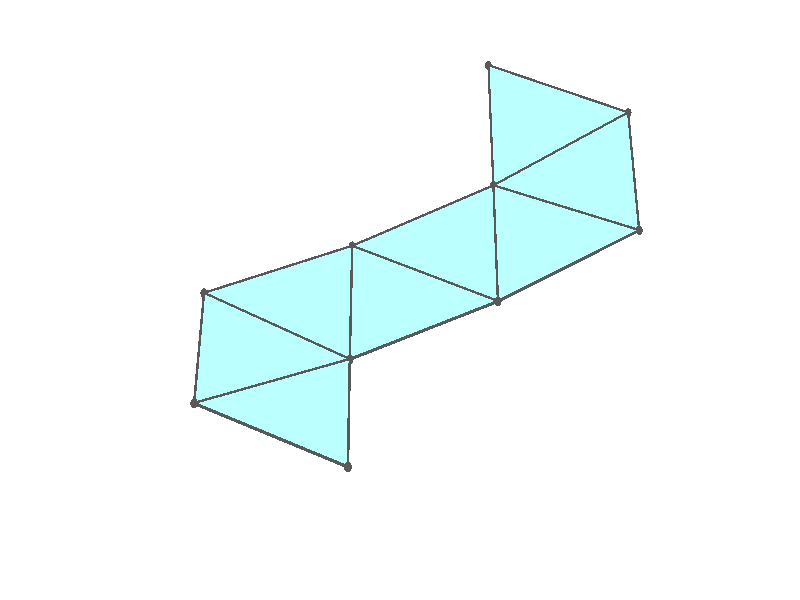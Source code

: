 #version 3.7;
global_settings{assumed_gamma 1.0}
camera{perspective location <18.750000000000000000000000, 10.825317547305481014063844, 12.499999999999996447286321> right <0.133333333333333331482962, -0.230940107675850353485814, -0.000000000000000000000000> up <-0.064951905283832905846353, -0.037499999999999998612221, 0.129903810567665811692706> direction <0.750000000000000111022302, 0.433012701892219298294151, 0.499999999999999944488849> sky <-0.433012701892219298294151, -0.249999999999999944488849, 0.866025403784438707610605> look_at <18.000000000000000000000000, 10.392304845413262270881205, 11.999999999999996447286321>}
light_source{<18.750000000000000000000000, 10.825317547305481014063844, 12.499999999999996447286321> rgb<1.0,1.0,1.0>}
background{rgb<1,1,1>}
union{union{object{union{sphere{<-0.408248290463862795185435, 0.707106781186547461715008, -0.009803268465304881829070>,0.029999999999999998889777}sphere{<-0.408248290463863350296947, -0.707106781186547350692706, -0.009803268465304881829070>,0.029999999999999998889777}sphere{<0.816496580927725923437777, -0.000000000000000199983985, -0.009803268465304881829070>,0.029999999999999998889777}} pigment{rgb<0.1,0.1,0.1>}}object{union{cylinder{<-0.408248290463862795185435, 0.707106781186547461715008, -0.009803268465304881829070>,<-0.408248290463863350296947, -0.707106781186547350692706, -0.009803268465304881829070>,0.010000000000000000208167}cylinder{<-0.408248290463863350296947, -0.707106781186547350692706, -0.009803268465304881829070>,<0.816496580927725923437777, -0.000000000000000199983985, -0.009803268465304881829070>,0.010000000000000000208167}cylinder{<0.816496580927725923437777, -0.000000000000000199983985, -0.009803268465304881829070>,<-0.408248290463862795185435, 0.707106781186547461715008, -0.009803268465304881829070>,0.010000000000000000208167}} pigment{rgb<0.1,0.1,0.1>}}object{polygon{3.000000000000000000000000,<-0.408248290463862795185435, 0.707106781186547461715008, -0.009803268465304881829070>,<-0.408248290463863350296947, -0.707106781186547350692706, -0.009803268465304881829070>,<0.816496580927725923437777, -0.000000000000000199983985, -0.009803268465304881829070>} pigment{rgbft<0.5,1.0,1.0,0.1,0.1>}}}union{object{union{sphere{<-0.408248290463862739674283, 0.707106781186547461715008, -0.009803268465304409984284>,0.029999999999999998889777}sphere{<-0.408248290463863183763493, -0.707106781186547350692706, -0.009803268465304409984284>,0.029999999999999998889777}sphere{<-1.631582353345562896862475, 0.000000000000000704097526, 0.048965520813979326875121>,0.029999999999999998889777}} pigment{rgb<0.1,0.1,0.1>}}object{union{cylinder{<-0.408248290463862739674283, 0.707106781186547461715008, -0.009803268465304409984284>,<-0.408248290463863183763493, -0.707106781186547350692706, -0.009803268465304409984284>,0.010000000000000000208167}cylinder{<-0.408248290463863183763493, -0.707106781186547350692706, -0.009803268465304409984284>,<-1.631582353345562896862475, 0.000000000000000704097526, 0.048965520813979326875121>,0.010000000000000000208167}cylinder{<-1.631582353345562896862475, 0.000000000000000704097526, 0.048965520813979326875121>,<-0.408248290463862739674283, 0.707106781186547461715008, -0.009803268465304409984284>,0.010000000000000000208167}} pigment{rgb<0.1,0.1,0.1>}}object{polygon{3.000000000000000000000000,<-0.408248290463862739674283, 0.707106781186547461715008, -0.009803268465304409984284>,<-0.408248290463863183763493, -0.707106781186547350692706, -0.009803268465304409984284>,<-1.631582353345562896862475, 0.000000000000000704097526, 0.048965520813979326875121>} pigment{rgbft<0.5,1.0,1.0,0.1,0.1>}}}union{object{union{sphere{<-0.408248290463862850696586, 0.707106781186547461715008, -0.009803268465303285883472>,0.029999999999999998889777}sphere{<-1.628057769779334584825392, 1.412991766363656420679717, 0.107632764649023771053038>,0.029999999999999998889777}sphere{<-1.631582353345562674817870, 0.000000000000000888178420, 0.048965520813980450975933>,0.029999999999999998889777}} pigment{rgb<0.1,0.1,0.1>}}object{union{cylinder{<-0.408248290463862850696586, 0.707106781186547461715008, -0.009803268465303285883472>,<-1.628057769779334584825392, 1.412991766363656420679717, 0.107632764649023771053038>,0.010000000000000000208167}cylinder{<-1.628057769779334584825392, 1.412991766363656420679717, 0.107632764649023771053038>,<-1.631582353345562674817870, 0.000000000000000888178420, 0.048965520813980450975933>,0.010000000000000000208167}cylinder{<-1.631582353345562674817870, 0.000000000000000888178420, 0.048965520813980450975933>,<-0.408248290463862850696586, 0.707106781186547461715008, -0.009803268465303285883472>,0.010000000000000000208167}} pigment{rgb<0.1,0.1,0.1>}}object{polygon{3.000000000000000000000000,<-0.408248290463862850696586, 0.707106781186547461715008, -0.009803268465303285883472>,<-1.628057769779334584825392, 1.412991766363656420679717, 0.107632764649023771053038>,<-1.631582353345562674817870, 0.000000000000000888178420, 0.048965520813980450975933>} pigment{rgbft<0.5,1.0,1.0,0.1,0.1>}}}union{object{union{sphere{<-2.845759564097637639434879, 0.703443504275714781570628, 0.224865882333261851711015>,0.029999999999999998889777}sphere{<-1.628057769779334806869997, 1.412991766363656642724322, 0.107632764649024104119945>,0.029999999999999998889777}sphere{<-1.631582353345562674817870, 0.000000000000000898586761, 0.048965520813980756287265>,0.029999999999999998889777}} pigment{rgb<0.1,0.1,0.1>}}object{union{cylinder{<-2.845759564097637639434879, 0.703443504275714781570628, 0.224865882333261851711015>,<-1.628057769779334806869997, 1.412991766363656642724322, 0.107632764649024104119945>,0.010000000000000000208167}cylinder{<-1.628057769779334806869997, 1.412991766363656642724322, 0.107632764649024104119945>,<-1.631582353345562674817870, 0.000000000000000898586761, 0.048965520813980756287265>,0.010000000000000000208167}cylinder{<-1.631582353345562674817870, 0.000000000000000898586761, 0.048965520813980756287265>,<-2.845759564097637639434879, 0.703443504275714781570628, 0.224865882333261851711015>,0.010000000000000000208167}} pigment{rgb<0.1,0.1,0.1>}}object{polygon{3.000000000000000000000000,<-2.845759564097637639434879, 0.703443504275714781570628, 0.224865882333261851711015>,<-1.628057769779334806869997, 1.412991766363656642724322, 0.107632764649024104119945>,<-1.631582353345562674817870, 0.000000000000000898586761, 0.048965520813980756287265>} pigment{rgbft<0.5,1.0,1.0,0.1,0.1>}}}union{object{union{sphere{<-2.845759564097636751256459, 0.703443504275714559526023, 0.224865882333262406822527>,0.029999999999999998889777}sphere{<-2.841547835931077958804281, -0.710763728392687310631004, 0.224460402086696236834129>,0.029999999999999998889777}sphere{<-1.631582353345562674817870, 0.000000000000001110223025, 0.048965520813981353032140>,0.029999999999999998889777}} pigment{rgb<0.1,0.1,0.1>}}object{union{cylinder{<-2.845759564097636751256459, 0.703443504275714559526023, 0.224865882333262406822527>,<-2.841547835931077958804281, -0.710763728392687310631004, 0.224460402086696236834129>,0.010000000000000000208167}cylinder{<-2.841547835931077958804281, -0.710763728392687310631004, 0.224460402086696236834129>,<-1.631582353345562674817870, 0.000000000000001110223025, 0.048965520813981353032140>,0.010000000000000000208167}cylinder{<-1.631582353345562674817870, 0.000000000000001110223025, 0.048965520813981353032140>,<-2.845759564097636751256459, 0.703443504275714559526023, 0.224865882333262406822527>,0.010000000000000000208167}} pigment{rgb<0.1,0.1,0.1>}}object{polygon{3.000000000000000000000000,<-2.845759564097636751256459, 0.703443504275714559526023, 0.224865882333262406822527>,<-2.841547835931077958804281, -0.710763728392687310631004, 0.224460402086696236834129>,<-1.631582353345562674817870, 0.000000000000001110223025, 0.048965520813981353032140>} pigment{rgbft<0.5,1.0,1.0,0.1,0.1>}}}union{object{union{sphere{<0.815791176672781004342028, -1.412991766363655976590508, 0.048965520813979312997333>,0.029999999999999998889777}sphere{<-0.408248290463863350296947, -0.707106781186547461715008, -0.009803268465304396106497>,0.029999999999999998889777}sphere{<0.816496580927726034460079, 0.000000000000000000000000, -0.009803268465304399575944>,0.029999999999999998889777}} pigment{rgb<0.1,0.1,0.1>}}object{union{cylinder{<0.815791176672781004342028, -1.412991766363655976590508, 0.048965520813979312997333>,<-0.408248290463863350296947, -0.707106781186547461715008, -0.009803268465304396106497>,0.010000000000000000208167}cylinder{<-0.408248290463863350296947, -0.707106781186547461715008, -0.009803268465304396106497>,<0.816496580927726034460079, 0.000000000000000000000000, -0.009803268465304399575944>,0.010000000000000000208167}cylinder{<0.816496580927726034460079, 0.000000000000000000000000, -0.009803268465304399575944>,<0.815791176672781004342028, -1.412991766363655976590508, 0.048965520813979312997333>,0.010000000000000000208167}} pigment{rgb<0.1,0.1,0.1>}}object{polygon{3.000000000000000000000000,<0.815791176672781004342028, -1.412991766363655976590508, 0.048965520813979312997333>,<-0.408248290463863350296947, -0.707106781186547461715008, -0.009803268465304396106497>,<0.816496580927726034460079, 0.000000000000000000000000, -0.009803268465304399575944>} pigment{rgbft<0.5,1.0,1.0,0.1,0.1>}}}union{object{union{sphere{<0.815791176672781115364330, -1.412991766363656198635113, 0.048965520813975961511577>,0.029999999999999998889777}sphere{<2.037715649898840464260275, -0.703443504275714781570628, 0.107632764649019357916515>,0.029999999999999998889777}sphere{<0.816496580927726145482382, -0.000000000000000013444107, -0.009803268465307782286722>,0.029999999999999998889777}} pigment{rgb<0.1,0.1,0.1>}}object{union{cylinder{<0.815791176672781115364330, -1.412991766363656198635113, 0.048965520813975961511577>,<2.037715649898840464260275, -0.703443504275714781570628, 0.107632764649019357916515>,0.010000000000000000208167}cylinder{<2.037715649898840464260275, -0.703443504275714781570628, 0.107632764649019357916515>,<0.816496580927726145482382, -0.000000000000000013444107, -0.009803268465307782286722>,0.010000000000000000208167}cylinder{<0.816496580927726145482382, -0.000000000000000013444107, -0.009803268465307782286722>,<0.815791176672781115364330, -1.412991766363656198635113, 0.048965520813975961511577>,0.010000000000000000208167}} pigment{rgb<0.1,0.1,0.1>}}object{polygon{3.000000000000000000000000,<0.815791176672781115364330, -1.412991766363656198635113, 0.048965520813975961511577>,<2.037715649898840464260275, -0.703443504275714781570628, 0.107632764649019357916515>,<0.816496580927726145482382, -0.000000000000000013444107, -0.009803268465307782286722>} pigment{rgbft<0.5,1.0,1.0,0.1,0.1>}}}union{object{union{sphere{<2.033489316534376811773654, 0.710763728392688198809424, 0.107429849218932116361458>,0.029999999999999998889777}sphere{<2.037715649898840464260275, -0.703443504275714448503720, 0.107632764649021342440172>,0.029999999999999998889777}sphere{<0.816496580927726034460079, 0.000000000000000000000000, -0.009803268465305783885277>,0.029999999999999998889777}} pigment{rgb<0.1,0.1,0.1>}}object{union{cylinder{<2.033489316534376811773654, 0.710763728392688198809424, 0.107429849218932116361458>,<2.037715649898840464260275, -0.703443504275714448503720, 0.107632764649021342440172>,0.010000000000000000208167}cylinder{<2.037715649898840464260275, -0.703443504275714448503720, 0.107632764649021342440172>,<0.816496580927726034460079, 0.000000000000000000000000, -0.009803268465305783885277>,0.010000000000000000208167}cylinder{<0.816496580927726034460079, 0.000000000000000000000000, -0.009803268465305783885277>,<2.033489316534376811773654, 0.710763728392688198809424, 0.107429849218932116361458>,0.010000000000000000208167}} pigment{rgb<0.1,0.1,0.1>}}object{polygon{3.000000000000000000000000,<2.033489316534376811773654, 0.710763728392688198809424, 0.107429849218932116361458>,<2.037715649898840464260275, -0.703443504275714448503720, 0.107632764649021342440172>,<0.816496580927726034460079, 0.000000000000000000000000, -0.009803268465305783885277>} pigment{rgbft<0.5,1.0,1.0,0.1,0.1>}}}}
